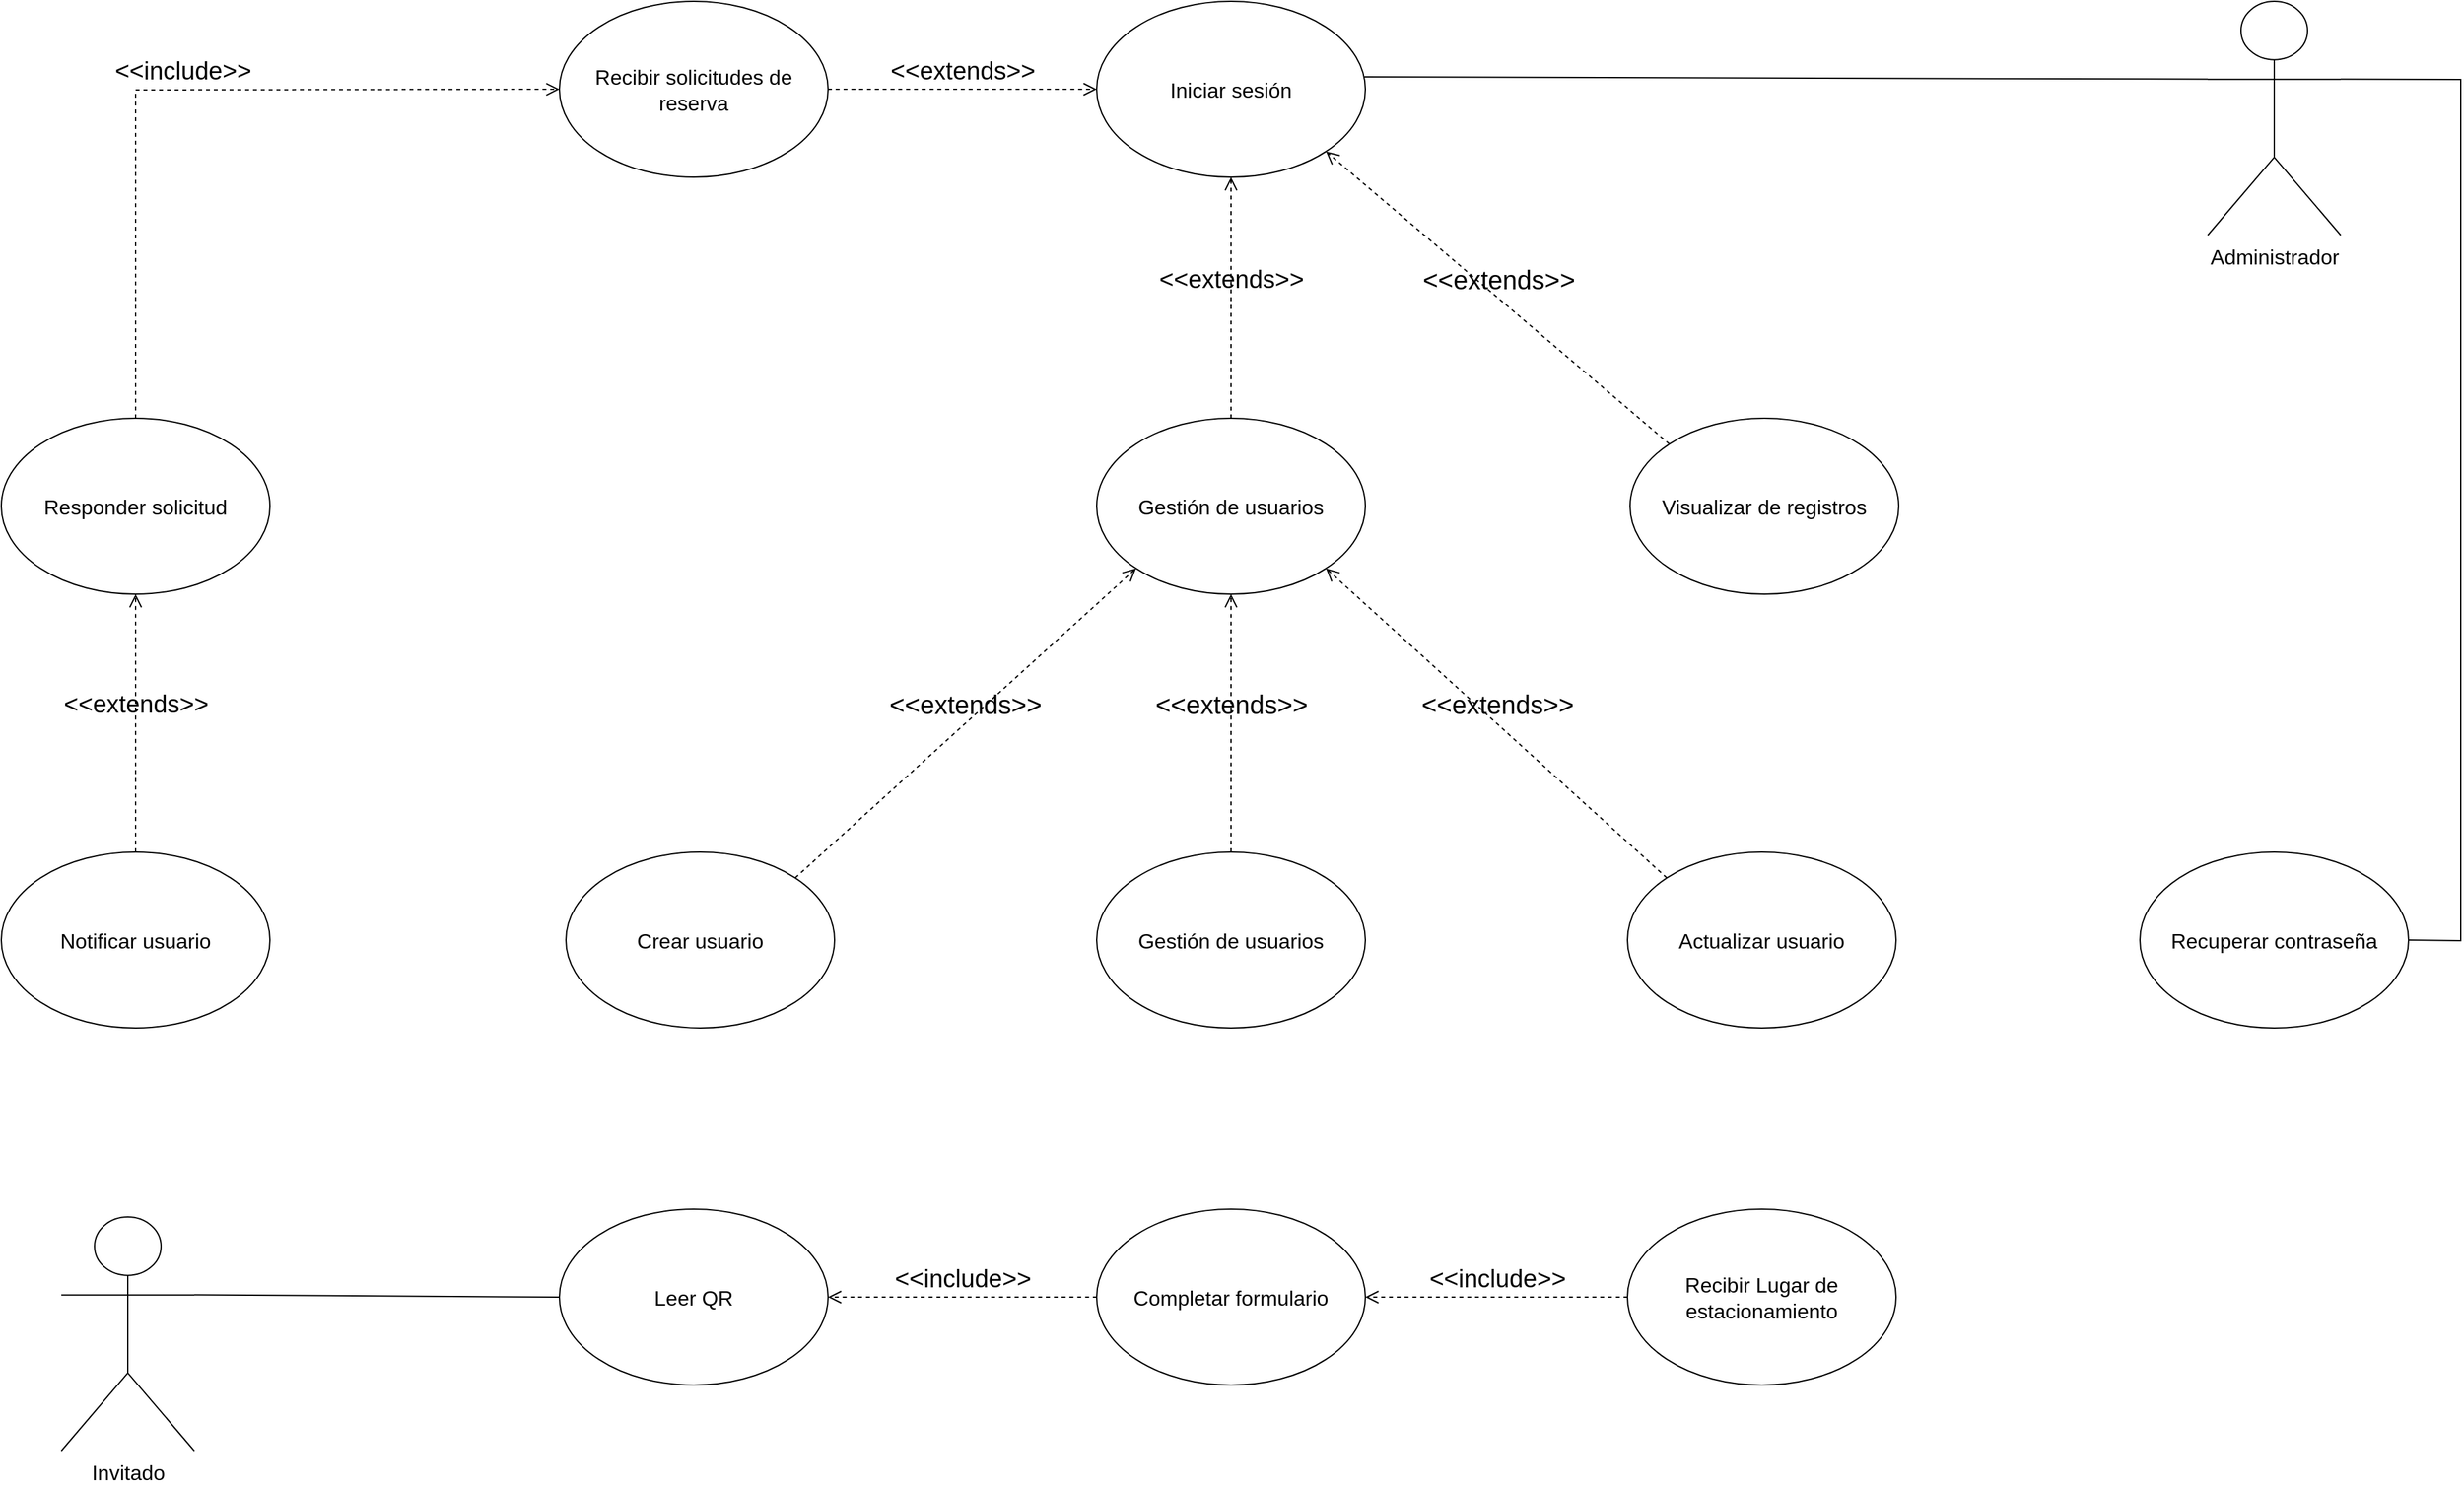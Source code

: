<mxfile version="21.6.8" type="device">
  <diagram name="Page-1" id="4r03dHbfyTE6OyfJmPza">
    <mxGraphModel dx="3612" dy="2168" grid="0" gridSize="10" guides="1" tooltips="1" connect="1" arrows="1" fold="1" page="0" pageScale="1" pageWidth="850" pageHeight="1100" math="0" shadow="0">
      <root>
        <mxCell id="0" />
        <mxCell id="1" parent="0" />
        <mxCell id="gCn5ciw7eVpJCUnQUsFL-1" style="edgeStyle=none;rounded=0;orthogonalLoop=1;jettySize=auto;html=1;exitX=1;exitY=0.333;exitDx=0;exitDy=0;exitPerimeter=0;entryX=1;entryY=0.5;entryDx=0;entryDy=0;fontSize=12;startSize=8;endSize=8;endArrow=none;endFill=0;" parent="1" source="ze89FVDKxorHZtrna_4w-5" target="ze89FVDKxorHZtrna_4w-45" edge="1">
          <mxGeometry relative="1" as="geometry">
            <Array as="points">
              <mxPoint x="1360" y="-31" />
              <mxPoint x="1360" y="630" />
            </Array>
          </mxGeometry>
        </mxCell>
        <mxCell id="ze89FVDKxorHZtrna_4w-5" value="Administrador" style="shape=umlActor;verticalLabelPosition=bottom;verticalAlign=top;html=1;outlineConnect=0;fontSize=16;" parent="1" vertex="1">
          <mxGeometry x="1166" y="-91" width="102" height="179.5" as="geometry" />
        </mxCell>
        <mxCell id="ze89FVDKxorHZtrna_4w-45" value="Recuperar contraseña" style="ellipse;whiteSpace=wrap;html=1;fontSize=16;" parent="1" vertex="1">
          <mxGeometry x="1114" y="562" width="206" height="135" as="geometry" />
        </mxCell>
        <mxCell id="EULT1-mNIWhbA2pyp3R4-5" style="edgeStyle=none;curved=1;rounded=0;orthogonalLoop=1;jettySize=auto;html=1;exitX=0.996;exitY=0.43;exitDx=0;exitDy=0;entryX=0;entryY=0.333;entryDx=0;entryDy=0;entryPerimeter=0;fontSize=12;startSize=8;endSize=8;endArrow=none;endFill=0;exitPerimeter=0;" parent="1" source="yj0ga2Fl7RwOYOmrJsbQ-1" target="ze89FVDKxorHZtrna_4w-5" edge="1">
          <mxGeometry relative="1" as="geometry">
            <mxPoint x="737" y="461.083" as="targetPoint" />
            <mxPoint x="523.0" y="-29.5" as="sourcePoint" />
          </mxGeometry>
        </mxCell>
        <mxCell id="ze89FVDKxorHZtrna_4w-52" value="Recibir solicitudes de reserva" style="ellipse;whiteSpace=wrap;html=1;fontSize=16;" parent="1" vertex="1">
          <mxGeometry x="-98" y="-91" width="206" height="135" as="geometry" />
        </mxCell>
        <mxCell id="ze89FVDKxorHZtrna_4w-53" value="Notificar usuario" style="ellipse;whiteSpace=wrap;html=1;fontSize=16;" parent="1" vertex="1">
          <mxGeometry x="-526" y="562" width="206" height="135" as="geometry" />
        </mxCell>
        <mxCell id="ze89FVDKxorHZtrna_4w-54" value="Responder solicitud" style="ellipse;whiteSpace=wrap;html=1;fontSize=16;" parent="1" vertex="1">
          <mxGeometry x="-526" y="229" width="206" height="135" as="geometry" />
        </mxCell>
        <mxCell id="jYC-oOUQRNTP8EpMJbl4-6" style="edgeStyle=none;curved=1;rounded=0;orthogonalLoop=1;jettySize=auto;html=1;exitX=1;exitY=0.333;exitDx=0;exitDy=0;exitPerimeter=0;entryX=0;entryY=0.5;entryDx=0;entryDy=0;fontSize=12;startSize=8;endSize=8;endArrow=none;endFill=0;" parent="1" source="jYC-oOUQRNTP8EpMJbl4-2" target="jYC-oOUQRNTP8EpMJbl4-4" edge="1">
          <mxGeometry relative="1" as="geometry" />
        </mxCell>
        <mxCell id="jYC-oOUQRNTP8EpMJbl4-2" value="Invitado" style="shape=umlActor;verticalLabelPosition=bottom;verticalAlign=top;html=1;outlineConnect=0;fontSize=16;" parent="1" vertex="1">
          <mxGeometry x="-480" y="842" width="102" height="179.5" as="geometry" />
        </mxCell>
        <mxCell id="jYC-oOUQRNTP8EpMJbl4-4" value="Leer QR" style="ellipse;whiteSpace=wrap;html=1;fontSize=16;" parent="1" vertex="1">
          <mxGeometry x="-98" y="836" width="206" height="135" as="geometry" />
        </mxCell>
        <mxCell id="jYC-oOUQRNTP8EpMJbl4-14" value="&lt;font style=&quot;font-size: 19px;&quot;&gt;&amp;lt;&amp;lt;include&amp;gt;&amp;gt;&lt;/font&gt;" style="endArrow=open;startArrow=none;endFill=0;startFill=0;endSize=8;html=1;verticalAlign=bottom;dashed=1;labelBackgroundColor=none;rounded=0;fontSize=12;entryX=0;entryY=0.5;entryDx=0;entryDy=0;" parent="1" source="ze89FVDKxorHZtrna_4w-54" target="ze89FVDKxorHZtrna_4w-52" edge="1">
          <mxGeometry width="160" relative="1" as="geometry">
            <mxPoint x="-321" y="305" as="sourcePoint" />
            <mxPoint x="-109" y="305" as="targetPoint" />
            <Array as="points">
              <mxPoint x="-423" y="-23" />
            </Array>
          </mxGeometry>
        </mxCell>
        <mxCell id="24uOFaUmsio1ot4KZlxF-3" value="Crear usuario" style="ellipse;whiteSpace=wrap;html=1;fontSize=16;" parent="1" vertex="1">
          <mxGeometry x="-93" y="562" width="206" height="135" as="geometry" />
        </mxCell>
        <mxCell id="24uOFaUmsio1ot4KZlxF-10" value="&lt;font style=&quot;font-size: 20px;&quot;&gt;&amp;lt;&amp;lt;extends&amp;gt;&amp;gt;&lt;/font&gt;" style="endArrow=open;startArrow=none;endFill=0;startFill=0;endSize=8;html=1;verticalAlign=bottom;dashed=1;labelBackgroundColor=none;rounded=0;fontSize=12;curved=1;entryX=0;entryY=1;entryDx=0;entryDy=0;exitX=1;exitY=0;exitDx=0;exitDy=0;" parent="1" source="24uOFaUmsio1ot4KZlxF-3" target="yj0ga2Fl7RwOYOmrJsbQ-4" edge="1">
          <mxGeometry width="160" relative="1" as="geometry">
            <mxPoint x="317.0" y="611.74" as="sourcePoint" />
            <mxPoint x="-270" y="-80" as="targetPoint" />
          </mxGeometry>
        </mxCell>
        <mxCell id="24uOFaUmsio1ot4KZlxF-11" value="Actualizar usuario" style="ellipse;whiteSpace=wrap;html=1;fontSize=16;" parent="1" vertex="1">
          <mxGeometry x="721" y="562" width="206" height="135" as="geometry" />
        </mxCell>
        <mxCell id="24uOFaUmsio1ot4KZlxF-12" value="Gestión de usuarios" style="ellipse;whiteSpace=wrap;html=1;fontSize=16;" parent="1" vertex="1">
          <mxGeometry x="314" y="562" width="206" height="135" as="geometry" />
        </mxCell>
        <mxCell id="24uOFaUmsio1ot4KZlxF-14" value="&lt;font style=&quot;font-size: 20px;&quot;&gt;&amp;lt;&amp;lt;extends&amp;gt;&amp;gt;&lt;/font&gt;" style="endArrow=open;startArrow=none;endFill=0;startFill=0;endSize=8;html=1;verticalAlign=bottom;dashed=1;labelBackgroundColor=none;rounded=0;fontSize=12;curved=1;exitX=0.5;exitY=0;exitDx=0;exitDy=0;entryX=0.5;entryY=1;entryDx=0;entryDy=0;" parent="1" source="24uOFaUmsio1ot4KZlxF-12" target="yj0ga2Fl7RwOYOmrJsbQ-4" edge="1">
          <mxGeometry width="160" relative="1" as="geometry">
            <mxPoint x="347.025" y="659.376" as="sourcePoint" />
            <mxPoint x="116" y="622" as="targetPoint" />
          </mxGeometry>
        </mxCell>
        <mxCell id="24uOFaUmsio1ot4KZlxF-15" value="&lt;font style=&quot;font-size: 20px;&quot;&gt;&amp;lt;&amp;lt;extends&amp;gt;&amp;gt;&lt;/font&gt;" style="endArrow=open;startArrow=none;endFill=0;startFill=0;endSize=8;html=1;verticalAlign=bottom;dashed=1;labelBackgroundColor=none;rounded=0;fontSize=12;curved=1;entryX=1;entryY=1;entryDx=0;entryDy=0;exitX=0;exitY=0;exitDx=0;exitDy=0;" parent="1" source="24uOFaUmsio1ot4KZlxF-11" target="yj0ga2Fl7RwOYOmrJsbQ-4" edge="1">
          <mxGeometry width="160" relative="1" as="geometry">
            <mxPoint x="420" y="679.24" as="sourcePoint" />
            <mxPoint x="126" y="632" as="targetPoint" />
          </mxGeometry>
        </mxCell>
        <mxCell id="yj0ga2Fl7RwOYOmrJsbQ-1" value="Iniciar sesión" style="ellipse;whiteSpace=wrap;html=1;fontSize=16;" parent="1" vertex="1">
          <mxGeometry x="314" y="-91" width="206" height="135" as="geometry" />
        </mxCell>
        <mxCell id="yj0ga2Fl7RwOYOmrJsbQ-3" value="&lt;font style=&quot;font-size: 19px;&quot;&gt;&amp;lt;&amp;lt;extends&amp;gt;&amp;gt;&lt;/font&gt;" style="endArrow=open;startArrow=none;endFill=0;startFill=0;endSize=8;html=1;verticalAlign=bottom;dashed=1;labelBackgroundColor=none;rounded=0;fontSize=12;curved=1;exitX=1;exitY=0.5;exitDx=0;exitDy=0;entryX=0;entryY=0.5;entryDx=0;entryDy=0;" parent="1" source="ze89FVDKxorHZtrna_4w-52" target="yj0ga2Fl7RwOYOmrJsbQ-1" edge="1">
          <mxGeometry width="160" relative="1" as="geometry">
            <mxPoint x="430" y="537" as="sourcePoint" />
            <mxPoint x="430" y="357.0" as="targetPoint" />
          </mxGeometry>
        </mxCell>
        <mxCell id="yj0ga2Fl7RwOYOmrJsbQ-4" value="Gestión de usuarios" style="ellipse;whiteSpace=wrap;html=1;fontSize=16;" parent="1" vertex="1">
          <mxGeometry x="314" y="229" width="206" height="135" as="geometry" />
        </mxCell>
        <mxCell id="yj0ga2Fl7RwOYOmrJsbQ-5" value="&lt;font style=&quot;font-size: 19px;&quot;&gt;&amp;lt;&amp;lt;extends&amp;gt;&amp;gt;&lt;/font&gt;" style="endArrow=open;startArrow=none;endFill=0;startFill=0;endSize=8;html=1;verticalAlign=bottom;dashed=1;labelBackgroundColor=none;rounded=0;fontSize=12;curved=1;entryX=0.5;entryY=1;entryDx=0;entryDy=0;exitX=0.5;exitY=0;exitDx=0;exitDy=0;" parent="1" source="yj0ga2Fl7RwOYOmrJsbQ-4" target="yj0ga2Fl7RwOYOmrJsbQ-1" edge="1">
          <mxGeometry width="160" relative="1" as="geometry">
            <mxPoint x="95" y="242" as="sourcePoint" />
            <mxPoint x="354" y="34" as="targetPoint" />
          </mxGeometry>
        </mxCell>
        <mxCell id="yj0ga2Fl7RwOYOmrJsbQ-6" value="&lt;font style=&quot;font-size: 19px;&quot;&gt;&amp;lt;&amp;lt;extends&amp;gt;&amp;gt;&lt;/font&gt;" style="endArrow=open;startArrow=none;endFill=0;startFill=0;endSize=8;html=1;verticalAlign=bottom;dashed=1;labelBackgroundColor=none;rounded=0;fontSize=12;curved=1;entryX=0.5;entryY=1;entryDx=0;entryDy=0;exitX=0.5;exitY=0;exitDx=0;exitDy=0;" parent="1" source="ze89FVDKxorHZtrna_4w-53" target="ze89FVDKxorHZtrna_4w-54" edge="1">
          <mxGeometry width="160" relative="1" as="geometry">
            <mxPoint x="-310" y="307" as="sourcePoint" />
            <mxPoint x="-61" y="307" as="targetPoint" />
          </mxGeometry>
        </mxCell>
        <mxCell id="yj0ga2Fl7RwOYOmrJsbQ-7" value="Completar formulario" style="ellipse;whiteSpace=wrap;html=1;fontSize=16;" parent="1" vertex="1">
          <mxGeometry x="314" y="836" width="206" height="135" as="geometry" />
        </mxCell>
        <mxCell id="yj0ga2Fl7RwOYOmrJsbQ-10" value="&lt;font style=&quot;font-size: 19px;&quot;&gt;&amp;lt;&amp;lt;include&amp;gt;&amp;gt;&lt;/font&gt;" style="endArrow=open;startArrow=none;endFill=0;startFill=0;endSize=8;html=1;verticalAlign=bottom;dashed=1;labelBackgroundColor=none;rounded=0;fontSize=12;curved=1;entryX=1;entryY=0.5;entryDx=0;entryDy=0;exitX=0;exitY=0.5;exitDx=0;exitDy=0;" parent="1" source="yj0ga2Fl7RwOYOmrJsbQ-7" target="jYC-oOUQRNTP8EpMJbl4-4" edge="1">
          <mxGeometry width="160" relative="1" as="geometry">
            <mxPoint x="-314" y="107" as="sourcePoint" />
            <mxPoint x="-65" y="107" as="targetPoint" />
          </mxGeometry>
        </mxCell>
        <mxCell id="yj0ga2Fl7RwOYOmrJsbQ-11" value="&lt;font style=&quot;font-size: 19px;&quot;&gt;&amp;lt;&amp;lt;include&amp;gt;&amp;gt;&lt;/font&gt;" style="endArrow=open;startArrow=none;endFill=0;startFill=0;endSize=8;html=1;verticalAlign=bottom;dashed=1;labelBackgroundColor=none;rounded=0;fontSize=12;curved=1;entryX=1;entryY=0.5;entryDx=0;entryDy=0;exitX=0;exitY=0.5;exitDx=0;exitDy=0;" parent="1" source="yj0ga2Fl7RwOYOmrJsbQ-12" target="yj0ga2Fl7RwOYOmrJsbQ-7" edge="1">
          <mxGeometry width="160" relative="1" as="geometry">
            <mxPoint x="433.0" y="1247.5" as="sourcePoint" />
            <mxPoint x="141" y="914" as="targetPoint" />
          </mxGeometry>
        </mxCell>
        <mxCell id="yj0ga2Fl7RwOYOmrJsbQ-12" value="Recibir Lugar de estacionamiento" style="ellipse;whiteSpace=wrap;html=1;fontSize=16;" parent="1" vertex="1">
          <mxGeometry x="721" y="836" width="206" height="135" as="geometry" />
        </mxCell>
        <mxCell id="0DlQKKn1yCkRTr6j4DBD-1" value="Visualizar de registros" style="ellipse;whiteSpace=wrap;html=1;fontSize=16;" vertex="1" parent="1">
          <mxGeometry x="723" y="229" width="206" height="135" as="geometry" />
        </mxCell>
        <mxCell id="0DlQKKn1yCkRTr6j4DBD-2" value="&lt;font style=&quot;font-size: 20px;&quot;&gt;&amp;lt;&amp;lt;extends&amp;gt;&amp;gt;&lt;/font&gt;" style="endArrow=open;startArrow=none;endFill=0;startFill=0;endSize=8;html=1;verticalAlign=bottom;dashed=1;labelBackgroundColor=none;rounded=0;fontSize=12;curved=1;entryX=1;entryY=1;entryDx=0;entryDy=0;exitX=0;exitY=0;exitDx=0;exitDy=0;" edge="1" parent="1" source="0DlQKKn1yCkRTr6j4DBD-1" target="yj0ga2Fl7RwOYOmrJsbQ-1">
          <mxGeometry width="160" relative="1" as="geometry">
            <mxPoint x="761" y="592" as="sourcePoint" />
            <mxPoint x="500" y="354" as="targetPoint" />
          </mxGeometry>
        </mxCell>
      </root>
    </mxGraphModel>
  </diagram>
</mxfile>
